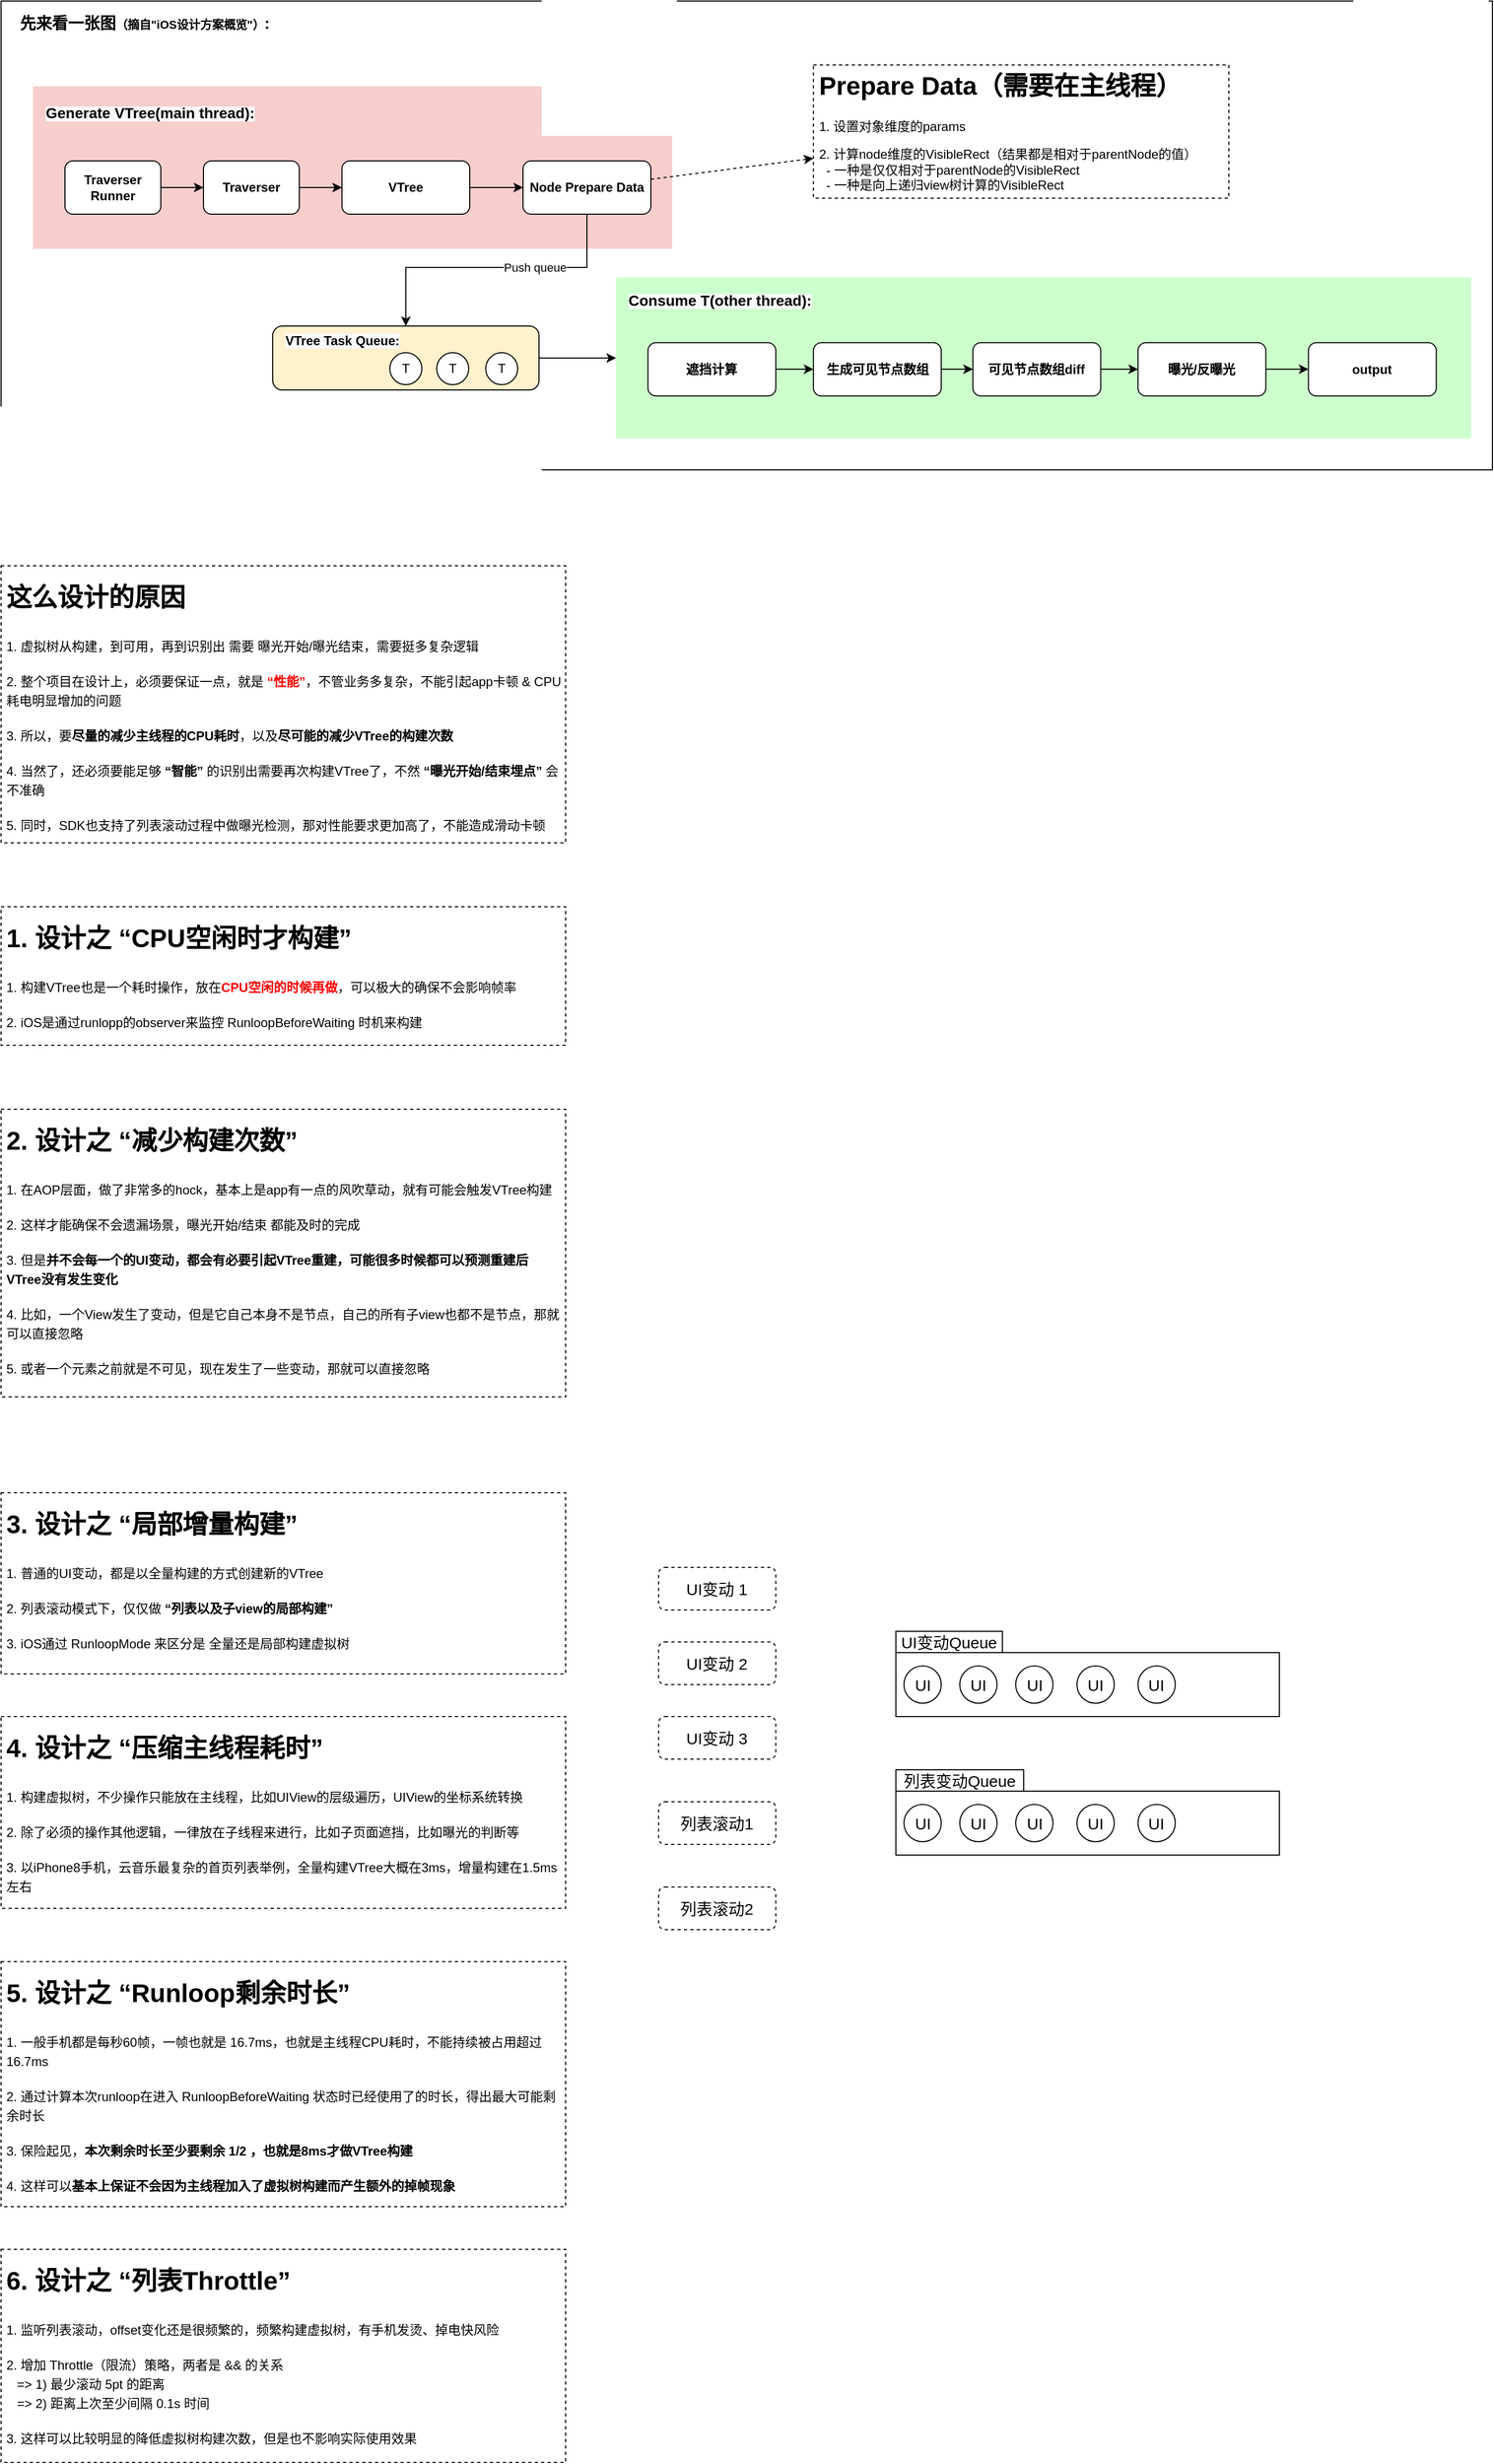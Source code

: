 <mxfile version="14.6.11" type="github">
  <diagram id="L4FBNL-UVDjdbO8Y7trN" name="Page-1">
    <mxGraphModel dx="905" dy="589" grid="1" gridSize="10" guides="1" tooltips="1" connect="1" arrows="1" fold="1" page="1" pageScale="1" pageWidth="827" pageHeight="1169" math="0" shadow="0">
      <root>
        <mxCell id="0" />
        <mxCell id="1" parent="0" />
        <mxCell id="hzlUUfZDoiTQ5_s8J0j7-34" value="" style="rounded=0;whiteSpace=wrap;html=1;" vertex="1" parent="1">
          <mxGeometry x="40" y="40" width="1400" height="440" as="geometry" />
        </mxCell>
        <mxCell id="hzlUUfZDoiTQ5_s8J0j7-2" value="&lt;b style=&quot;font-size: 15px&quot;&gt;先来看一张图&lt;/b&gt;&lt;b&gt;&lt;font style=&quot;font-size: 11px&quot;&gt;（摘自&quot;iOS设计方案概览&quot;）&lt;/font&gt;&lt;/b&gt;&lt;b style=&quot;font-size: 15px&quot;&gt;:&lt;/b&gt;" style="text;html=1;strokeColor=none;fillColor=none;align=center;verticalAlign=middle;whiteSpace=wrap;rounded=0;fontSize=15;" vertex="1" parent="1">
          <mxGeometry x="40" y="40" width="270" height="40" as="geometry" />
        </mxCell>
        <mxCell id="hzlUUfZDoiTQ5_s8J0j7-4" value="" style="rounded=0;whiteSpace=wrap;html=1;dashed=1;fillColor=#F8CECC;strokeColor=none;" vertex="1" parent="1">
          <mxGeometry x="70" y="120" width="600" height="152.5" as="geometry" />
        </mxCell>
        <mxCell id="hzlUUfZDoiTQ5_s8J0j7-5" style="edgeStyle=orthogonalEdgeStyle;rounded=0;orthogonalLoop=1;jettySize=auto;html=1;" edge="1" parent="1" source="hzlUUfZDoiTQ5_s8J0j7-6" target="hzlUUfZDoiTQ5_s8J0j7-8">
          <mxGeometry relative="1" as="geometry" />
        </mxCell>
        <mxCell id="hzlUUfZDoiTQ5_s8J0j7-6" value="&lt;b&gt;Traverser&lt;br&gt;Runner&lt;/b&gt;" style="rounded=1;whiteSpace=wrap;html=1;" vertex="1" parent="1">
          <mxGeometry x="100" y="190" width="90" height="50" as="geometry" />
        </mxCell>
        <mxCell id="hzlUUfZDoiTQ5_s8J0j7-7" style="edgeStyle=orthogonalEdgeStyle;rounded=0;orthogonalLoop=1;jettySize=auto;html=1;" edge="1" parent="1" source="hzlUUfZDoiTQ5_s8J0j7-8" target="hzlUUfZDoiTQ5_s8J0j7-12">
          <mxGeometry relative="1" as="geometry" />
        </mxCell>
        <mxCell id="hzlUUfZDoiTQ5_s8J0j7-8" value="&lt;b&gt;Traverser&lt;/b&gt;" style="rounded=1;whiteSpace=wrap;html=1;" vertex="1" parent="1">
          <mxGeometry x="230" y="190" width="90" height="50" as="geometry" />
        </mxCell>
        <mxCell id="hzlUUfZDoiTQ5_s8J0j7-9" style="edgeStyle=elbowEdgeStyle;rounded=0;orthogonalLoop=1;jettySize=auto;html=1;entryX=0.5;entryY=0;entryDx=0;entryDy=0;elbow=vertical;exitX=0.5;exitY=1;exitDx=0;exitDy=0;" edge="1" parent="1" source="hzlUUfZDoiTQ5_s8J0j7-24" target="hzlUUfZDoiTQ5_s8J0j7-14">
          <mxGeometry relative="1" as="geometry">
            <Array as="points">
              <mxPoint x="510" y="290" />
              <mxPoint x="570" y="300" />
            </Array>
          </mxGeometry>
        </mxCell>
        <mxCell id="hzlUUfZDoiTQ5_s8J0j7-10" value="Push queue" style="edgeLabel;html=1;align=center;verticalAlign=middle;resizable=0;points=[];" vertex="1" connectable="0" parent="hzlUUfZDoiTQ5_s8J0j7-9">
          <mxGeometry x="-0.17" relative="1" as="geometry">
            <mxPoint x="15" as="offset" />
          </mxGeometry>
        </mxCell>
        <mxCell id="hzlUUfZDoiTQ5_s8J0j7-11" style="edgeStyle=elbowEdgeStyle;rounded=0;orthogonalLoop=1;jettySize=auto;elbow=vertical;html=1;" edge="1" parent="1" source="hzlUUfZDoiTQ5_s8J0j7-12" target="hzlUUfZDoiTQ5_s8J0j7-24">
          <mxGeometry relative="1" as="geometry" />
        </mxCell>
        <mxCell id="hzlUUfZDoiTQ5_s8J0j7-12" value="&lt;b&gt;VTree&lt;/b&gt;" style="rounded=1;whiteSpace=wrap;html=1;" vertex="1" parent="1">
          <mxGeometry x="360" y="190" width="120" height="50" as="geometry" />
        </mxCell>
        <mxCell id="hzlUUfZDoiTQ5_s8J0j7-13" style="edgeStyle=elbowEdgeStyle;rounded=0;orthogonalLoop=1;jettySize=auto;elbow=vertical;html=1;entryX=0;entryY=0.5;entryDx=0;entryDy=0;" edge="1" parent="1" source="hzlUUfZDoiTQ5_s8J0j7-14" target="hzlUUfZDoiTQ5_s8J0j7-19">
          <mxGeometry relative="1" as="geometry" />
        </mxCell>
        <mxCell id="hzlUUfZDoiTQ5_s8J0j7-14" value="" style="rounded=1;whiteSpace=wrap;html=1;fillColor=#FFF2CC;" vertex="1" parent="1">
          <mxGeometry x="295" y="345" width="250" height="60" as="geometry" />
        </mxCell>
        <mxCell id="hzlUUfZDoiTQ5_s8J0j7-15" value="&lt;b style=&quot;color: rgb(0 , 0 , 0) ; font-family: &amp;#34;helvetica&amp;#34; ; font-size: 12px ; font-style: normal ; letter-spacing: normal ; text-align: center ; text-indent: 0px ; text-transform: none ; word-spacing: 0px ; background-color: rgb(248 , 249 , 250)&quot;&gt;VTree Task Queue:&lt;/b&gt;" style="text;whiteSpace=wrap;html=1;" vertex="1" parent="1">
          <mxGeometry x="305" y="345" width="130" height="30" as="geometry" />
        </mxCell>
        <mxCell id="hzlUUfZDoiTQ5_s8J0j7-16" value="T" style="ellipse;whiteSpace=wrap;html=1;aspect=fixed;" vertex="1" parent="1">
          <mxGeometry x="405" y="370" width="30" height="30" as="geometry" />
        </mxCell>
        <mxCell id="hzlUUfZDoiTQ5_s8J0j7-17" value="T" style="ellipse;whiteSpace=wrap;html=1;aspect=fixed;" vertex="1" parent="1">
          <mxGeometry x="449" y="370" width="30" height="30" as="geometry" />
        </mxCell>
        <mxCell id="hzlUUfZDoiTQ5_s8J0j7-18" value="T" style="ellipse;whiteSpace=wrap;html=1;aspect=fixed;" vertex="1" parent="1">
          <mxGeometry x="495" y="370" width="30" height="30" as="geometry" />
        </mxCell>
        <mxCell id="hzlUUfZDoiTQ5_s8J0j7-19" value="" style="rounded=0;whiteSpace=wrap;html=1;dashed=1;fillColor=#CCFFCC;strokeColor=none;" vertex="1" parent="1">
          <mxGeometry x="617.3" y="299.38" width="802.7" height="151.25" as="geometry" />
        </mxCell>
        <mxCell id="hzlUUfZDoiTQ5_s8J0j7-20" value="&lt;b style=&quot;color: rgb(0 , 0 , 0) ; font-family: &amp;#34;helvetica&amp;#34; ; font-style: normal ; letter-spacing: normal ; text-align: center ; text-indent: 0px ; text-transform: none ; word-spacing: 0px ; background-color: rgb(248 , 249 , 250)&quot;&gt;&lt;font style=&quot;font-size: 14px&quot;&gt;Consume T(other thread):&lt;/font&gt;&lt;/b&gt;" style="text;whiteSpace=wrap;html=1;" vertex="1" parent="1">
          <mxGeometry x="627.3" y="305.63" width="220" height="30" as="geometry" />
        </mxCell>
        <mxCell id="hzlUUfZDoiTQ5_s8J0j7-21" style="edgeStyle=elbowEdgeStyle;rounded=0;orthogonalLoop=1;jettySize=auto;elbow=vertical;html=1;" edge="1" parent="1" source="hzlUUfZDoiTQ5_s8J0j7-22" target="hzlUUfZDoiTQ5_s8J0j7-27">
          <mxGeometry relative="1" as="geometry" />
        </mxCell>
        <mxCell id="hzlUUfZDoiTQ5_s8J0j7-22" value="&lt;b&gt;遮挡计算&lt;/b&gt;" style="rounded=1;whiteSpace=wrap;html=1;" vertex="1" parent="1">
          <mxGeometry x="647.3" y="360.63" width="120" height="50" as="geometry" />
        </mxCell>
        <mxCell id="hzlUUfZDoiTQ5_s8J0j7-23" style="rounded=0;orthogonalLoop=1;jettySize=auto;html=1;dashed=1;" edge="1" parent="1" source="hzlUUfZDoiTQ5_s8J0j7-24" target="hzlUUfZDoiTQ5_s8J0j7-33">
          <mxGeometry relative="1" as="geometry" />
        </mxCell>
        <mxCell id="hzlUUfZDoiTQ5_s8J0j7-24" value="&lt;b&gt;Node Prepare Data&lt;/b&gt;" style="rounded=1;whiteSpace=wrap;html=1;" vertex="1" parent="1">
          <mxGeometry x="530" y="190" width="120" height="50" as="geometry" />
        </mxCell>
        <mxCell id="hzlUUfZDoiTQ5_s8J0j7-25" value="&lt;b style=&quot;color: rgb(0 , 0 , 0) ; font-family: &amp;#34;helvetica&amp;#34; ; font-style: normal ; letter-spacing: normal ; text-align: center ; text-indent: 0px ; text-transform: none ; word-spacing: 0px ; background-color: rgb(248 , 249 , 250)&quot;&gt;&lt;font style=&quot;font-size: 14px&quot;&gt;Generate VTree(main thread):&lt;/font&gt;&lt;/b&gt;" style="text;whiteSpace=wrap;html=1;" vertex="1" parent="1">
          <mxGeometry x="80" y="130" width="200" height="30" as="geometry" />
        </mxCell>
        <mxCell id="hzlUUfZDoiTQ5_s8J0j7-26" style="edgeStyle=elbowEdgeStyle;rounded=0;orthogonalLoop=1;jettySize=auto;elbow=vertical;html=1;" edge="1" parent="1" source="hzlUUfZDoiTQ5_s8J0j7-27" target="hzlUUfZDoiTQ5_s8J0j7-29">
          <mxGeometry relative="1" as="geometry" />
        </mxCell>
        <mxCell id="hzlUUfZDoiTQ5_s8J0j7-27" value="&lt;b&gt;生成可见节点数组&lt;/b&gt;" style="rounded=1;whiteSpace=wrap;html=1;" vertex="1" parent="1">
          <mxGeometry x="802.6" y="360.63" width="120" height="50" as="geometry" />
        </mxCell>
        <mxCell id="hzlUUfZDoiTQ5_s8J0j7-28" style="edgeStyle=elbowEdgeStyle;rounded=0;orthogonalLoop=1;jettySize=auto;elbow=vertical;html=1;" edge="1" parent="1" source="hzlUUfZDoiTQ5_s8J0j7-29" target="hzlUUfZDoiTQ5_s8J0j7-31">
          <mxGeometry relative="1" as="geometry" />
        </mxCell>
        <mxCell id="hzlUUfZDoiTQ5_s8J0j7-29" value="&lt;b&gt;可见节点数组diff&lt;/b&gt;" style="rounded=1;whiteSpace=wrap;html=1;" vertex="1" parent="1">
          <mxGeometry x="952.3" y="360.63" width="120" height="50" as="geometry" />
        </mxCell>
        <mxCell id="hzlUUfZDoiTQ5_s8J0j7-30" style="edgeStyle=elbowEdgeStyle;rounded=0;orthogonalLoop=1;jettySize=auto;elbow=vertical;html=1;" edge="1" parent="1" source="hzlUUfZDoiTQ5_s8J0j7-31" target="hzlUUfZDoiTQ5_s8J0j7-32">
          <mxGeometry relative="1" as="geometry" />
        </mxCell>
        <mxCell id="hzlUUfZDoiTQ5_s8J0j7-31" value="&lt;b&gt;曝光/反曝光&lt;/b&gt;" style="rounded=1;whiteSpace=wrap;html=1;" vertex="1" parent="1">
          <mxGeometry x="1107.3" y="360.63" width="120" height="50" as="geometry" />
        </mxCell>
        <mxCell id="hzlUUfZDoiTQ5_s8J0j7-32" value="&lt;b&gt;output&lt;/b&gt;" style="rounded=1;whiteSpace=wrap;html=1;" vertex="1" parent="1">
          <mxGeometry x="1267.3" y="360.63" width="120" height="50" as="geometry" />
        </mxCell>
        <mxCell id="hzlUUfZDoiTQ5_s8J0j7-33" value="&lt;h1&gt;Prepare Data（需要在主线程）&lt;/h1&gt;&lt;p&gt;1. 设置对象维度的params&lt;/p&gt;&lt;p&gt;2. 计算node维度的VisibleRect（结果都是相对于parentNode的值）&lt;br&gt;&amp;nbsp; - 一种是仅仅相对于parentNode的VisibleRect&lt;br&gt;&amp;nbsp; - 一种是向上递归view树计算的VisibleRect&lt;/p&gt;" style="text;html=1;fillColor=none;spacing=5;spacingTop=-20;whiteSpace=wrap;overflow=hidden;rounded=0;dashed=1;strokeColor=#000000;" vertex="1" parent="1">
          <mxGeometry x="802.6" y="100" width="390" height="125" as="geometry" />
        </mxCell>
        <mxCell id="hzlUUfZDoiTQ5_s8J0j7-35" value="&lt;h1&gt;&lt;font style=&quot;font-size: 24px&quot;&gt;这么设计的原因&lt;/font&gt;&lt;/h1&gt;&lt;p&gt;&lt;font style=&quot;font-size: 12px&quot;&gt;1. 虚拟树从构建，到可用，再到识别出 需要 曝光开始/曝光结束，需要挺多复杂逻辑&lt;/font&gt;&lt;/p&gt;&lt;p&gt;&lt;font style=&quot;font-size: 12px&quot;&gt;2. 整个项目在设计上，必须要保证一点，就是 &lt;font color=&quot;#ff0000&quot; style=&quot;font-weight: bold&quot;&gt;“性能”&lt;/font&gt;，不管业务多复杂，不能引起app卡顿 &amp;amp; CPU耗电明显增加的问题&lt;/font&gt;&lt;/p&gt;&lt;p&gt;&lt;font style=&quot;font-size: 12px&quot;&gt;3. 所以，要&lt;b&gt;尽量的减少主线程的CPU耗时&lt;/b&gt;，以及&lt;b&gt;尽可能的减少VTree的构建次数&lt;/b&gt;&lt;/font&gt;&lt;/p&gt;&lt;p&gt;&lt;font style=&quot;font-size: 12px&quot;&gt;4. 当然了，还必须要能足够 &lt;b&gt;“智能”&lt;/b&gt; 的识别出需要再次构建VTree了，不然 &lt;b&gt;“曝光开始/结束埋点”&lt;/b&gt; 会不准确&lt;/font&gt;&lt;/p&gt;&lt;p&gt;&lt;font style=&quot;font-size: 12px&quot;&gt;5. 同时，SDK也支持了列表滚动过程中做曝光检测，那对性能要求更加高了，不能造成滑动卡顿&lt;/font&gt;&lt;/p&gt;" style="text;html=1;fillColor=none;spacing=5;spacingTop=-20;whiteSpace=wrap;overflow=hidden;rounded=0;fontSize=15;align=left;strokeColor=#000000;dashed=1;" vertex="1" parent="1">
          <mxGeometry x="40" y="570" width="530" height="260" as="geometry" />
        </mxCell>
        <mxCell id="hzlUUfZDoiTQ5_s8J0j7-36" value="&lt;h1&gt;&lt;font style=&quot;font-size: 24px&quot;&gt;1. 设计之 “CPU空闲时才构建”&lt;/font&gt;&lt;/h1&gt;&lt;p&gt;&lt;font style=&quot;font-size: 12px&quot;&gt;1. 构建VTree也是一个耗时操作，放在&lt;b&gt;&lt;font color=&quot;#ff0000&quot;&gt;CPU空闲的时候再做&lt;/font&gt;&lt;/b&gt;，可以极大的确保不会影响帧率&lt;/font&gt;&lt;/p&gt;&lt;p&gt;&lt;font style=&quot;font-size: 12px&quot;&gt;2. iOS是通过runlopp的observer来监控 RunloopBeforeWaiting 时机来构建&lt;/font&gt;&lt;/p&gt;" style="text;html=1;fillColor=none;spacing=5;spacingTop=-20;whiteSpace=wrap;overflow=hidden;rounded=0;fontSize=15;align=left;strokeColor=#000000;dashed=1;" vertex="1" parent="1">
          <mxGeometry x="40" y="890" width="530" height="130" as="geometry" />
        </mxCell>
        <mxCell id="hzlUUfZDoiTQ5_s8J0j7-37" value="&lt;h1&gt;&lt;font style=&quot;font-size: 24px&quot;&gt;2. 设计之 “减少构建次数”&lt;/font&gt;&lt;/h1&gt;&lt;p&gt;&lt;font style=&quot;font-size: 12px&quot;&gt;1. 在AOP层面，做了非常多的hock，基本上是app有一点的风吹草动，就有可能会触发VTree构建&lt;/font&gt;&lt;/p&gt;&lt;p&gt;&lt;font style=&quot;font-size: 12px&quot;&gt;2. 这样才能确保不会遗漏场景，曝光开始/结束 都能及时的完成&lt;/font&gt;&lt;/p&gt;&lt;p&gt;&lt;font style=&quot;font-size: 12px&quot;&gt;3. 但是&lt;b&gt;并不会每一个的UI变动，都会有必要引起VTree重建，可能很多时候都可以预测重建后VTree没有发生变化&lt;/b&gt;&lt;/font&gt;&lt;/p&gt;&lt;p&gt;&lt;font style=&quot;font-size: 12px&quot;&gt;4. 比如，一个View发生了变动，但是它自己本身不是节点，自己的所有子view也都不是节点，那就可以直接忽略&lt;/font&gt;&lt;/p&gt;&lt;p&gt;&lt;font style=&quot;font-size: 12px&quot;&gt;5. 或者一个元素之前就是不可见，现在发生了一些变动，那就可以直接忽略&lt;/font&gt;&lt;/p&gt;" style="text;html=1;fillColor=none;spacing=5;spacingTop=-20;whiteSpace=wrap;overflow=hidden;rounded=0;fontSize=15;align=left;strokeColor=#000000;dashed=1;" vertex="1" parent="1">
          <mxGeometry x="40" y="1080" width="530" height="270" as="geometry" />
        </mxCell>
        <mxCell id="hzlUUfZDoiTQ5_s8J0j7-38" value="&lt;h1&gt;&lt;font style=&quot;font-size: 24px&quot;&gt;3. 设计之 “局部增量构建”&lt;/font&gt;&lt;/h1&gt;&lt;p&gt;&lt;font style=&quot;font-size: 12px&quot;&gt;1. 普通的UI变动，都是以全量构建的方式创建新的VTree&lt;/font&gt;&lt;/p&gt;&lt;p&gt;&lt;font style=&quot;font-size: 12px&quot;&gt;2. 列表滚动模式下，仅仅做 &lt;b&gt;“列表以及子view的局部构建”&amp;nbsp;&lt;/b&gt;&lt;/font&gt;&lt;/p&gt;&lt;p&gt;&lt;font style=&quot;font-size: 12px&quot;&gt;3. iOS通过 RunloopMode 来区分是 全量还是局部构建虚拟树&lt;/font&gt;&lt;/p&gt;" style="text;html=1;fillColor=none;spacing=5;spacingTop=-20;whiteSpace=wrap;overflow=hidden;rounded=0;fontSize=15;align=left;strokeColor=#000000;dashed=1;" vertex="1" parent="1">
          <mxGeometry x="40" y="1440" width="530" height="170" as="geometry" />
        </mxCell>
        <mxCell id="hzlUUfZDoiTQ5_s8J0j7-39" value="&lt;h1&gt;&lt;font style=&quot;font-size: 24px&quot;&gt;4. 设计之 “压缩主线程耗时”&lt;/font&gt;&lt;/h1&gt;&lt;p&gt;&lt;font style=&quot;font-size: 12px&quot;&gt;1. 构建虚拟树，不少操作只能放在主线程，比如UIView的层级遍历，UIView的坐标系统转换&lt;br&gt;&lt;/font&gt;&lt;/p&gt;&lt;p&gt;&lt;font style=&quot;font-size: 12px&quot;&gt;2. 除了必须的操作其他逻辑，一律放在子线程来进行，比如子页面遮挡，比如曝光的判断等&lt;/font&gt;&lt;/p&gt;&lt;p&gt;&lt;font style=&quot;font-size: 12px&quot;&gt;3. 以iPhone8手机，云音乐最复杂的首页列表举例，全量构建VTree大概在3ms，增量构建在1.5ms左右&lt;/font&gt;&lt;/p&gt;" style="text;html=1;fillColor=none;spacing=5;spacingTop=-20;whiteSpace=wrap;overflow=hidden;rounded=0;fontSize=15;align=left;strokeColor=#000000;dashed=1;" vertex="1" parent="1">
          <mxGeometry x="40" y="1650" width="530" height="180" as="geometry" />
        </mxCell>
        <mxCell id="hzlUUfZDoiTQ5_s8J0j7-40" value="&lt;h1&gt;&lt;font style=&quot;font-size: 24px&quot;&gt;5. 设计之 “Runloop剩余时长”&lt;/font&gt;&lt;/h1&gt;&lt;p&gt;&lt;font style=&quot;font-size: 12px&quot;&gt;1. 一般手机都是每秒60帧，一帧也就是 16.7ms，也就是主线程CPU耗时，不能持续被占用超过16.7ms&lt;/font&gt;&lt;/p&gt;&lt;p&gt;&lt;font style=&quot;font-size: 12px&quot;&gt;2. 通过计算本次runloop在进入 RunloopBeforeWaiting 状态时已经使用了的时长，得出最大可能剩余时长&lt;/font&gt;&lt;/p&gt;&lt;p&gt;&lt;font style=&quot;font-size: 12px&quot;&gt;3. 保险起见，&lt;b&gt;本次剩余时长至少要剩余 1/2 ，也就是8ms才做VTree构建&lt;/b&gt;&lt;/font&gt;&lt;/p&gt;&lt;p&gt;&lt;font style=&quot;font-size: 12px&quot;&gt;4. 这样可以&lt;b&gt;基本上保证不会因为主线程加入了虚拟树构建而产生额外的掉帧现象&lt;/b&gt;&lt;/font&gt;&lt;/p&gt;" style="text;html=1;fillColor=none;spacing=5;spacingTop=-20;whiteSpace=wrap;overflow=hidden;rounded=0;fontSize=15;align=left;strokeColor=#000000;dashed=1;" vertex="1" parent="1">
          <mxGeometry x="40" y="1880" width="530" height="230" as="geometry" />
        </mxCell>
        <mxCell id="hzlUUfZDoiTQ5_s8J0j7-41" value="UI变动 1" style="rounded=1;whiteSpace=wrap;html=1;dashed=1;fontSize=15;strokeColor=#000000;align=center;" vertex="1" parent="1">
          <mxGeometry x="657.3" y="1510" width="110" height="40" as="geometry" />
        </mxCell>
        <mxCell id="hzlUUfZDoiTQ5_s8J0j7-42" value="UI变动 2" style="rounded=1;whiteSpace=wrap;html=1;dashed=1;fontSize=15;strokeColor=#000000;align=center;" vertex="1" parent="1">
          <mxGeometry x="657.3" y="1580" width="110" height="40" as="geometry" />
        </mxCell>
        <mxCell id="hzlUUfZDoiTQ5_s8J0j7-43" value="UI变动 3" style="rounded=1;whiteSpace=wrap;html=1;dashed=1;fontSize=15;strokeColor=#000000;align=center;" vertex="1" parent="1">
          <mxGeometry x="657.3" y="1650" width="110" height="40" as="geometry" />
        </mxCell>
        <mxCell id="hzlUUfZDoiTQ5_s8J0j7-44" value="列表滚动1" style="rounded=1;whiteSpace=wrap;html=1;dashed=1;fontSize=15;strokeColor=#000000;align=center;" vertex="1" parent="1">
          <mxGeometry x="657.3" y="1730" width="110" height="40" as="geometry" />
        </mxCell>
        <mxCell id="hzlUUfZDoiTQ5_s8J0j7-45" value="列表滚动2" style="rounded=1;whiteSpace=wrap;html=1;dashed=1;fontSize=15;strokeColor=#000000;align=center;" vertex="1" parent="1">
          <mxGeometry x="657.3" y="1810" width="110" height="40" as="geometry" />
        </mxCell>
        <mxCell id="hzlUUfZDoiTQ5_s8J0j7-46" value="" style="rounded=0;whiteSpace=wrap;html=1;fontSize=15;strokeColor=#000000;align=center;" vertex="1" parent="1">
          <mxGeometry x="880" y="1590" width="360" height="60" as="geometry" />
        </mxCell>
        <mxCell id="hzlUUfZDoiTQ5_s8J0j7-47" value="UI" style="ellipse;whiteSpace=wrap;html=1;aspect=fixed;fontSize=15;strokeColor=#000000;align=center;" vertex="1" parent="1">
          <mxGeometry x="887.6" y="1602.5" width="35" height="35" as="geometry" />
        </mxCell>
        <mxCell id="hzlUUfZDoiTQ5_s8J0j7-48" value="UI" style="ellipse;whiteSpace=wrap;html=1;aspect=fixed;fontSize=15;strokeColor=#000000;align=center;" vertex="1" parent="1">
          <mxGeometry x="1050" y="1602.5" width="35" height="35" as="geometry" />
        </mxCell>
        <mxCell id="hzlUUfZDoiTQ5_s8J0j7-49" value="UI" style="ellipse;whiteSpace=wrap;html=1;aspect=fixed;fontSize=15;strokeColor=#000000;align=center;" vertex="1" parent="1">
          <mxGeometry x="940" y="1602.5" width="35" height="35" as="geometry" />
        </mxCell>
        <mxCell id="hzlUUfZDoiTQ5_s8J0j7-50" value="UI" style="ellipse;whiteSpace=wrap;html=1;aspect=fixed;fontSize=15;strokeColor=#000000;align=center;" vertex="1" parent="1">
          <mxGeometry x="992.5" y="1602.5" width="35" height="35" as="geometry" />
        </mxCell>
        <mxCell id="hzlUUfZDoiTQ5_s8J0j7-51" value="UI" style="ellipse;whiteSpace=wrap;html=1;aspect=fixed;fontSize=15;strokeColor=#000000;align=center;" vertex="1" parent="1">
          <mxGeometry x="1107.3" y="1602.5" width="35" height="35" as="geometry" />
        </mxCell>
        <mxCell id="hzlUUfZDoiTQ5_s8J0j7-52" value="UI变动Queue" style="text;html=1;fillColor=none;align=center;verticalAlign=middle;whiteSpace=wrap;rounded=0;fontSize=15;strokeColor=#000000;" vertex="1" parent="1">
          <mxGeometry x="880" y="1570" width="100" height="20" as="geometry" />
        </mxCell>
        <mxCell id="hzlUUfZDoiTQ5_s8J0j7-53" value="" style="rounded=0;whiteSpace=wrap;html=1;fontSize=15;strokeColor=#000000;align=center;" vertex="1" parent="1">
          <mxGeometry x="880" y="1720" width="360" height="60" as="geometry" />
        </mxCell>
        <mxCell id="hzlUUfZDoiTQ5_s8J0j7-54" value="UI" style="ellipse;whiteSpace=wrap;html=1;aspect=fixed;fontSize=15;strokeColor=#000000;align=center;" vertex="1" parent="1">
          <mxGeometry x="887.6" y="1732.5" width="35" height="35" as="geometry" />
        </mxCell>
        <mxCell id="hzlUUfZDoiTQ5_s8J0j7-55" value="UI" style="ellipse;whiteSpace=wrap;html=1;aspect=fixed;fontSize=15;strokeColor=#000000;align=center;" vertex="1" parent="1">
          <mxGeometry x="1050" y="1732.5" width="35" height="35" as="geometry" />
        </mxCell>
        <mxCell id="hzlUUfZDoiTQ5_s8J0j7-56" value="UI" style="ellipse;whiteSpace=wrap;html=1;aspect=fixed;fontSize=15;strokeColor=#000000;align=center;" vertex="1" parent="1">
          <mxGeometry x="940" y="1732.5" width="35" height="35" as="geometry" />
        </mxCell>
        <mxCell id="hzlUUfZDoiTQ5_s8J0j7-57" value="UI" style="ellipse;whiteSpace=wrap;html=1;aspect=fixed;fontSize=15;strokeColor=#000000;align=center;" vertex="1" parent="1">
          <mxGeometry x="992.5" y="1732.5" width="35" height="35" as="geometry" />
        </mxCell>
        <mxCell id="hzlUUfZDoiTQ5_s8J0j7-58" value="UI" style="ellipse;whiteSpace=wrap;html=1;aspect=fixed;fontSize=15;strokeColor=#000000;align=center;" vertex="1" parent="1">
          <mxGeometry x="1107.3" y="1732.5" width="35" height="35" as="geometry" />
        </mxCell>
        <mxCell id="hzlUUfZDoiTQ5_s8J0j7-59" value="列表变动Queue" style="text;html=1;fillColor=none;align=center;verticalAlign=middle;whiteSpace=wrap;rounded=0;fontSize=15;strokeColor=#000000;" vertex="1" parent="1">
          <mxGeometry x="880" y="1700" width="120" height="20" as="geometry" />
        </mxCell>
        <mxCell id="hzlUUfZDoiTQ5_s8J0j7-60" value="&lt;h1&gt;&lt;font style=&quot;font-size: 24px&quot;&gt;6. 设计之 “列表Throttle”&lt;/font&gt;&lt;/h1&gt;&lt;p&gt;&lt;font style=&quot;font-size: 12px&quot;&gt;1. 监听列表滚动，offset变化还是很频繁的，频繁构建虚拟树，有手机发烫、掉电快风险&lt;/font&gt;&lt;/p&gt;&lt;p&gt;&lt;font style=&quot;font-size: 12px&quot;&gt;2. 增加 Throttle（限流）策略，两者是 &amp;amp;&amp;amp; 的关系&lt;br&gt;&amp;nbsp; &amp;nbsp;=&amp;gt; 1) 最少滚动 5pt 的距离&lt;br&gt;&amp;nbsp; &amp;nbsp;=&amp;gt; 2) 距离上次至少间隔 0.1s 时间&lt;/font&gt;&lt;/p&gt;&lt;p&gt;&lt;font style=&quot;font-size: 12px&quot;&gt;3. 这样可以比较明显的降低虚拟树构建次数，但是也不影响实际使用效果&lt;/font&gt;&lt;/p&gt;" style="text;html=1;fillColor=none;spacing=5;spacingTop=-20;whiteSpace=wrap;overflow=hidden;rounded=0;fontSize=15;align=left;strokeColor=#000000;dashed=1;" vertex="1" parent="1">
          <mxGeometry x="40" y="2150" width="530" height="200" as="geometry" />
        </mxCell>
      </root>
    </mxGraphModel>
  </diagram>
</mxfile>
